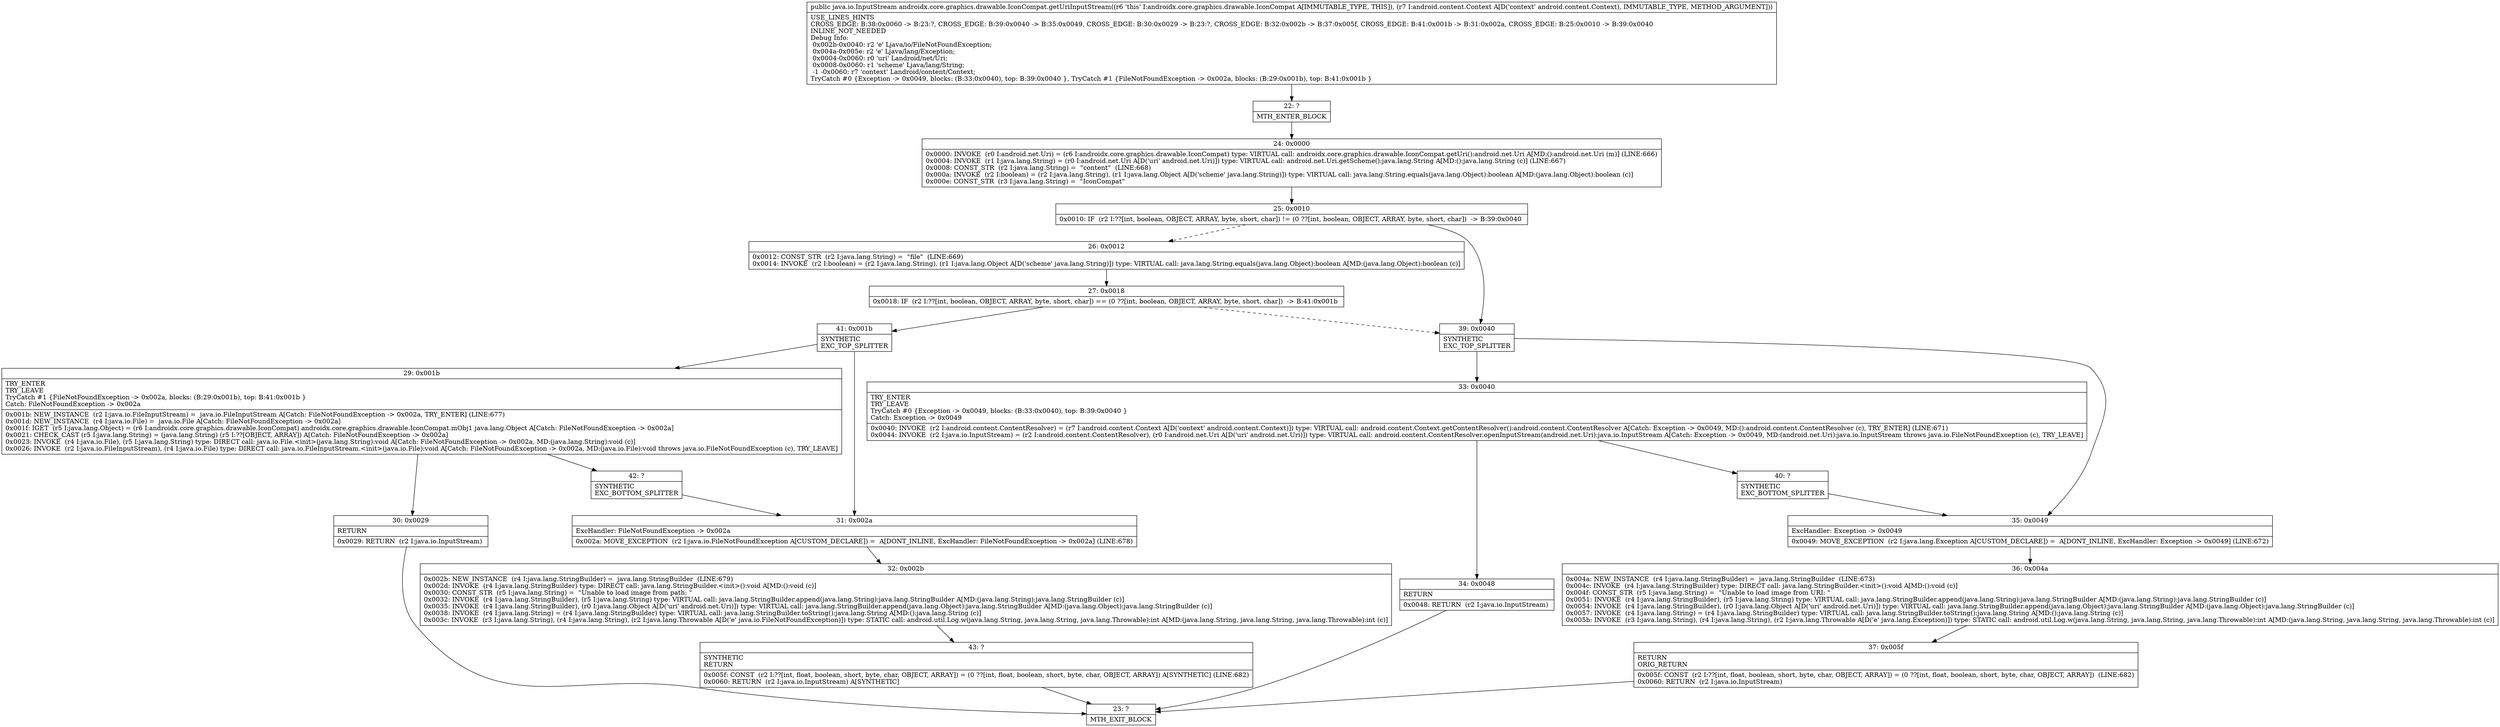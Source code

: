 digraph "CFG forandroidx.core.graphics.drawable.IconCompat.getUriInputStream(Landroid\/content\/Context;)Ljava\/io\/InputStream;" {
Node_22 [shape=record,label="{22\:\ ?|MTH_ENTER_BLOCK\l}"];
Node_24 [shape=record,label="{24\:\ 0x0000|0x0000: INVOKE  (r0 I:android.net.Uri) = (r6 I:androidx.core.graphics.drawable.IconCompat) type: VIRTUAL call: androidx.core.graphics.drawable.IconCompat.getUri():android.net.Uri A[MD:():android.net.Uri (m)] (LINE:666)\l0x0004: INVOKE  (r1 I:java.lang.String) = (r0 I:android.net.Uri A[D('uri' android.net.Uri)]) type: VIRTUAL call: android.net.Uri.getScheme():java.lang.String A[MD:():java.lang.String (c)] (LINE:667)\l0x0008: CONST_STR  (r2 I:java.lang.String) =  \"content\"  (LINE:668)\l0x000a: INVOKE  (r2 I:boolean) = (r2 I:java.lang.String), (r1 I:java.lang.Object A[D('scheme' java.lang.String)]) type: VIRTUAL call: java.lang.String.equals(java.lang.Object):boolean A[MD:(java.lang.Object):boolean (c)]\l0x000e: CONST_STR  (r3 I:java.lang.String) =  \"IconCompat\" \l}"];
Node_25 [shape=record,label="{25\:\ 0x0010|0x0010: IF  (r2 I:??[int, boolean, OBJECT, ARRAY, byte, short, char]) != (0 ??[int, boolean, OBJECT, ARRAY, byte, short, char])  \-\> B:39:0x0040 \l}"];
Node_26 [shape=record,label="{26\:\ 0x0012|0x0012: CONST_STR  (r2 I:java.lang.String) =  \"file\"  (LINE:669)\l0x0014: INVOKE  (r2 I:boolean) = (r2 I:java.lang.String), (r1 I:java.lang.Object A[D('scheme' java.lang.String)]) type: VIRTUAL call: java.lang.String.equals(java.lang.Object):boolean A[MD:(java.lang.Object):boolean (c)]\l}"];
Node_27 [shape=record,label="{27\:\ 0x0018|0x0018: IF  (r2 I:??[int, boolean, OBJECT, ARRAY, byte, short, char]) == (0 ??[int, boolean, OBJECT, ARRAY, byte, short, char])  \-\> B:41:0x001b \l}"];
Node_41 [shape=record,label="{41\:\ 0x001b|SYNTHETIC\lEXC_TOP_SPLITTER\l}"];
Node_29 [shape=record,label="{29\:\ 0x001b|TRY_ENTER\lTRY_LEAVE\lTryCatch #1 \{FileNotFoundException \-\> 0x002a, blocks: (B:29:0x001b), top: B:41:0x001b \}\lCatch: FileNotFoundException \-\> 0x002a\l|0x001b: NEW_INSTANCE  (r2 I:java.io.FileInputStream) =  java.io.FileInputStream A[Catch: FileNotFoundException \-\> 0x002a, TRY_ENTER] (LINE:677)\l0x001d: NEW_INSTANCE  (r4 I:java.io.File) =  java.io.File A[Catch: FileNotFoundException \-\> 0x002a]\l0x001f: IGET  (r5 I:java.lang.Object) = (r6 I:androidx.core.graphics.drawable.IconCompat) androidx.core.graphics.drawable.IconCompat.mObj1 java.lang.Object A[Catch: FileNotFoundException \-\> 0x002a]\l0x0021: CHECK_CAST (r5 I:java.lang.String) = (java.lang.String) (r5 I:??[OBJECT, ARRAY]) A[Catch: FileNotFoundException \-\> 0x002a]\l0x0023: INVOKE  (r4 I:java.io.File), (r5 I:java.lang.String) type: DIRECT call: java.io.File.\<init\>(java.lang.String):void A[Catch: FileNotFoundException \-\> 0x002a, MD:(java.lang.String):void (c)]\l0x0026: INVOKE  (r2 I:java.io.FileInputStream), (r4 I:java.io.File) type: DIRECT call: java.io.FileInputStream.\<init\>(java.io.File):void A[Catch: FileNotFoundException \-\> 0x002a, MD:(java.io.File):void throws java.io.FileNotFoundException (c), TRY_LEAVE]\l}"];
Node_30 [shape=record,label="{30\:\ 0x0029|RETURN\l|0x0029: RETURN  (r2 I:java.io.InputStream) \l}"];
Node_23 [shape=record,label="{23\:\ ?|MTH_EXIT_BLOCK\l}"];
Node_42 [shape=record,label="{42\:\ ?|SYNTHETIC\lEXC_BOTTOM_SPLITTER\l}"];
Node_31 [shape=record,label="{31\:\ 0x002a|ExcHandler: FileNotFoundException \-\> 0x002a\l|0x002a: MOVE_EXCEPTION  (r2 I:java.io.FileNotFoundException A[CUSTOM_DECLARE]) =  A[DONT_INLINE, ExcHandler: FileNotFoundException \-\> 0x002a] (LINE:678)\l}"];
Node_32 [shape=record,label="{32\:\ 0x002b|0x002b: NEW_INSTANCE  (r4 I:java.lang.StringBuilder) =  java.lang.StringBuilder  (LINE:679)\l0x002d: INVOKE  (r4 I:java.lang.StringBuilder) type: DIRECT call: java.lang.StringBuilder.\<init\>():void A[MD:():void (c)]\l0x0030: CONST_STR  (r5 I:java.lang.String) =  \"Unable to load image from path: \" \l0x0032: INVOKE  (r4 I:java.lang.StringBuilder), (r5 I:java.lang.String) type: VIRTUAL call: java.lang.StringBuilder.append(java.lang.String):java.lang.StringBuilder A[MD:(java.lang.String):java.lang.StringBuilder (c)]\l0x0035: INVOKE  (r4 I:java.lang.StringBuilder), (r0 I:java.lang.Object A[D('uri' android.net.Uri)]) type: VIRTUAL call: java.lang.StringBuilder.append(java.lang.Object):java.lang.StringBuilder A[MD:(java.lang.Object):java.lang.StringBuilder (c)]\l0x0038: INVOKE  (r4 I:java.lang.String) = (r4 I:java.lang.StringBuilder) type: VIRTUAL call: java.lang.StringBuilder.toString():java.lang.String A[MD:():java.lang.String (c)]\l0x003c: INVOKE  (r3 I:java.lang.String), (r4 I:java.lang.String), (r2 I:java.lang.Throwable A[D('e' java.io.FileNotFoundException)]) type: STATIC call: android.util.Log.w(java.lang.String, java.lang.String, java.lang.Throwable):int A[MD:(java.lang.String, java.lang.String, java.lang.Throwable):int (c)]\l}"];
Node_43 [shape=record,label="{43\:\ ?|SYNTHETIC\lRETURN\l|0x005f: CONST  (r2 I:??[int, float, boolean, short, byte, char, OBJECT, ARRAY]) = (0 ??[int, float, boolean, short, byte, char, OBJECT, ARRAY]) A[SYNTHETIC] (LINE:682)\l0x0060: RETURN  (r2 I:java.io.InputStream) A[SYNTHETIC]\l}"];
Node_39 [shape=record,label="{39\:\ 0x0040|SYNTHETIC\lEXC_TOP_SPLITTER\l}"];
Node_33 [shape=record,label="{33\:\ 0x0040|TRY_ENTER\lTRY_LEAVE\lTryCatch #0 \{Exception \-\> 0x0049, blocks: (B:33:0x0040), top: B:39:0x0040 \}\lCatch: Exception \-\> 0x0049\l|0x0040: INVOKE  (r2 I:android.content.ContentResolver) = (r7 I:android.content.Context A[D('context' android.content.Context)]) type: VIRTUAL call: android.content.Context.getContentResolver():android.content.ContentResolver A[Catch: Exception \-\> 0x0049, MD:():android.content.ContentResolver (c), TRY_ENTER] (LINE:671)\l0x0044: INVOKE  (r2 I:java.io.InputStream) = (r2 I:android.content.ContentResolver), (r0 I:android.net.Uri A[D('uri' android.net.Uri)]) type: VIRTUAL call: android.content.ContentResolver.openInputStream(android.net.Uri):java.io.InputStream A[Catch: Exception \-\> 0x0049, MD:(android.net.Uri):java.io.InputStream throws java.io.FileNotFoundException (c), TRY_LEAVE]\l}"];
Node_34 [shape=record,label="{34\:\ 0x0048|RETURN\l|0x0048: RETURN  (r2 I:java.io.InputStream) \l}"];
Node_40 [shape=record,label="{40\:\ ?|SYNTHETIC\lEXC_BOTTOM_SPLITTER\l}"];
Node_35 [shape=record,label="{35\:\ 0x0049|ExcHandler: Exception \-\> 0x0049\l|0x0049: MOVE_EXCEPTION  (r2 I:java.lang.Exception A[CUSTOM_DECLARE]) =  A[DONT_INLINE, ExcHandler: Exception \-\> 0x0049] (LINE:672)\l}"];
Node_36 [shape=record,label="{36\:\ 0x004a|0x004a: NEW_INSTANCE  (r4 I:java.lang.StringBuilder) =  java.lang.StringBuilder  (LINE:673)\l0x004c: INVOKE  (r4 I:java.lang.StringBuilder) type: DIRECT call: java.lang.StringBuilder.\<init\>():void A[MD:():void (c)]\l0x004f: CONST_STR  (r5 I:java.lang.String) =  \"Unable to load image from URI: \" \l0x0051: INVOKE  (r4 I:java.lang.StringBuilder), (r5 I:java.lang.String) type: VIRTUAL call: java.lang.StringBuilder.append(java.lang.String):java.lang.StringBuilder A[MD:(java.lang.String):java.lang.StringBuilder (c)]\l0x0054: INVOKE  (r4 I:java.lang.StringBuilder), (r0 I:java.lang.Object A[D('uri' android.net.Uri)]) type: VIRTUAL call: java.lang.StringBuilder.append(java.lang.Object):java.lang.StringBuilder A[MD:(java.lang.Object):java.lang.StringBuilder (c)]\l0x0057: INVOKE  (r4 I:java.lang.String) = (r4 I:java.lang.StringBuilder) type: VIRTUAL call: java.lang.StringBuilder.toString():java.lang.String A[MD:():java.lang.String (c)]\l0x005b: INVOKE  (r3 I:java.lang.String), (r4 I:java.lang.String), (r2 I:java.lang.Throwable A[D('e' java.lang.Exception)]) type: STATIC call: android.util.Log.w(java.lang.String, java.lang.String, java.lang.Throwable):int A[MD:(java.lang.String, java.lang.String, java.lang.Throwable):int (c)]\l}"];
Node_37 [shape=record,label="{37\:\ 0x005f|RETURN\lORIG_RETURN\l|0x005f: CONST  (r2 I:??[int, float, boolean, short, byte, char, OBJECT, ARRAY]) = (0 ??[int, float, boolean, short, byte, char, OBJECT, ARRAY])  (LINE:682)\l0x0060: RETURN  (r2 I:java.io.InputStream) \l}"];
MethodNode[shape=record,label="{public java.io.InputStream androidx.core.graphics.drawable.IconCompat.getUriInputStream((r6 'this' I:androidx.core.graphics.drawable.IconCompat A[IMMUTABLE_TYPE, THIS]), (r7 I:android.content.Context A[D('context' android.content.Context), IMMUTABLE_TYPE, METHOD_ARGUMENT]))  | USE_LINES_HINTS\lCROSS_EDGE: B:38:0x0060 \-\> B:23:?, CROSS_EDGE: B:39:0x0040 \-\> B:35:0x0049, CROSS_EDGE: B:30:0x0029 \-\> B:23:?, CROSS_EDGE: B:32:0x002b \-\> B:37:0x005f, CROSS_EDGE: B:41:0x001b \-\> B:31:0x002a, CROSS_EDGE: B:25:0x0010 \-\> B:39:0x0040\lINLINE_NOT_NEEDED\lDebug Info:\l  0x002b\-0x0040: r2 'e' Ljava\/io\/FileNotFoundException;\l  0x004a\-0x005e: r2 'e' Ljava\/lang\/Exception;\l  0x0004\-0x0060: r0 'uri' Landroid\/net\/Uri;\l  0x0008\-0x0060: r1 'scheme' Ljava\/lang\/String;\l  \-1 \-0x0060: r7 'context' Landroid\/content\/Context;\lTryCatch #0 \{Exception \-\> 0x0049, blocks: (B:33:0x0040), top: B:39:0x0040 \}, TryCatch #1 \{FileNotFoundException \-\> 0x002a, blocks: (B:29:0x001b), top: B:41:0x001b \}\l}"];
MethodNode -> Node_22;Node_22 -> Node_24;
Node_24 -> Node_25;
Node_25 -> Node_26[style=dashed];
Node_25 -> Node_39;
Node_26 -> Node_27;
Node_27 -> Node_39[style=dashed];
Node_27 -> Node_41;
Node_41 -> Node_29;
Node_41 -> Node_31;
Node_29 -> Node_30;
Node_29 -> Node_42;
Node_30 -> Node_23;
Node_42 -> Node_31;
Node_31 -> Node_32;
Node_32 -> Node_43;
Node_43 -> Node_23;
Node_39 -> Node_33;
Node_39 -> Node_35;
Node_33 -> Node_34;
Node_33 -> Node_40;
Node_34 -> Node_23;
Node_40 -> Node_35;
Node_35 -> Node_36;
Node_36 -> Node_37;
Node_37 -> Node_23;
}

